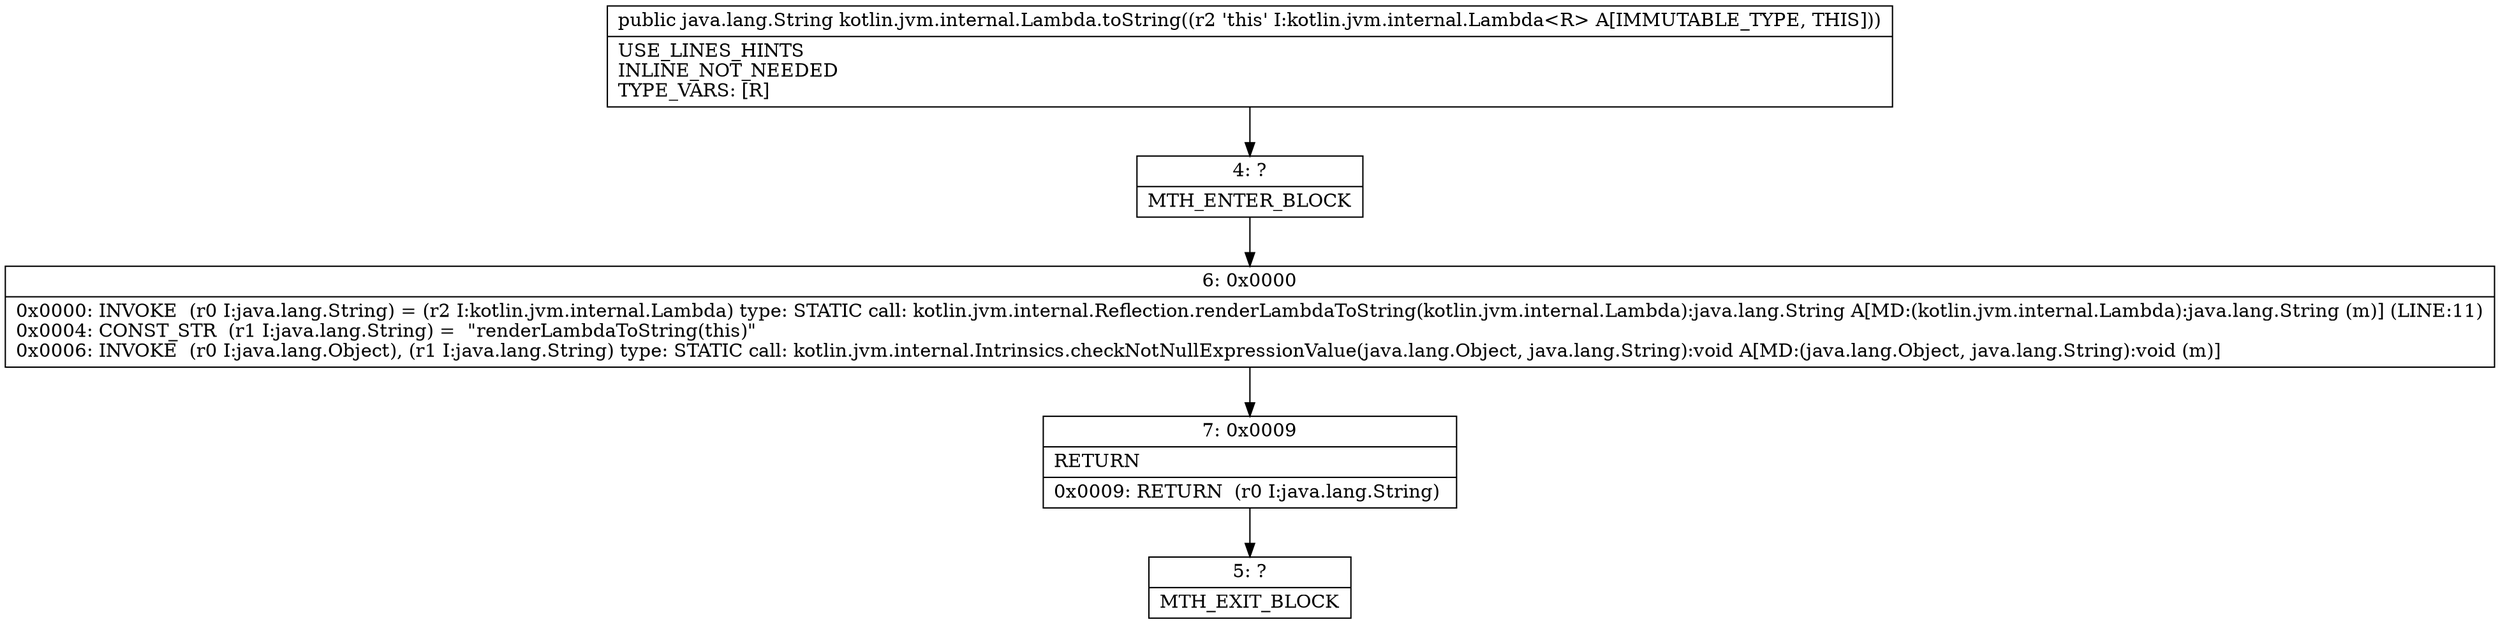 digraph "CFG forkotlin.jvm.internal.Lambda.toString()Ljava\/lang\/String;" {
Node_4 [shape=record,label="{4\:\ ?|MTH_ENTER_BLOCK\l}"];
Node_6 [shape=record,label="{6\:\ 0x0000|0x0000: INVOKE  (r0 I:java.lang.String) = (r2 I:kotlin.jvm.internal.Lambda) type: STATIC call: kotlin.jvm.internal.Reflection.renderLambdaToString(kotlin.jvm.internal.Lambda):java.lang.String A[MD:(kotlin.jvm.internal.Lambda):java.lang.String (m)] (LINE:11)\l0x0004: CONST_STR  (r1 I:java.lang.String) =  \"renderLambdaToString(this)\" \l0x0006: INVOKE  (r0 I:java.lang.Object), (r1 I:java.lang.String) type: STATIC call: kotlin.jvm.internal.Intrinsics.checkNotNullExpressionValue(java.lang.Object, java.lang.String):void A[MD:(java.lang.Object, java.lang.String):void (m)]\l}"];
Node_7 [shape=record,label="{7\:\ 0x0009|RETURN\l|0x0009: RETURN  (r0 I:java.lang.String) \l}"];
Node_5 [shape=record,label="{5\:\ ?|MTH_EXIT_BLOCK\l}"];
MethodNode[shape=record,label="{public java.lang.String kotlin.jvm.internal.Lambda.toString((r2 'this' I:kotlin.jvm.internal.Lambda\<R\> A[IMMUTABLE_TYPE, THIS]))  | USE_LINES_HINTS\lINLINE_NOT_NEEDED\lTYPE_VARS: [R]\l}"];
MethodNode -> Node_4;Node_4 -> Node_6;
Node_6 -> Node_7;
Node_7 -> Node_5;
}


